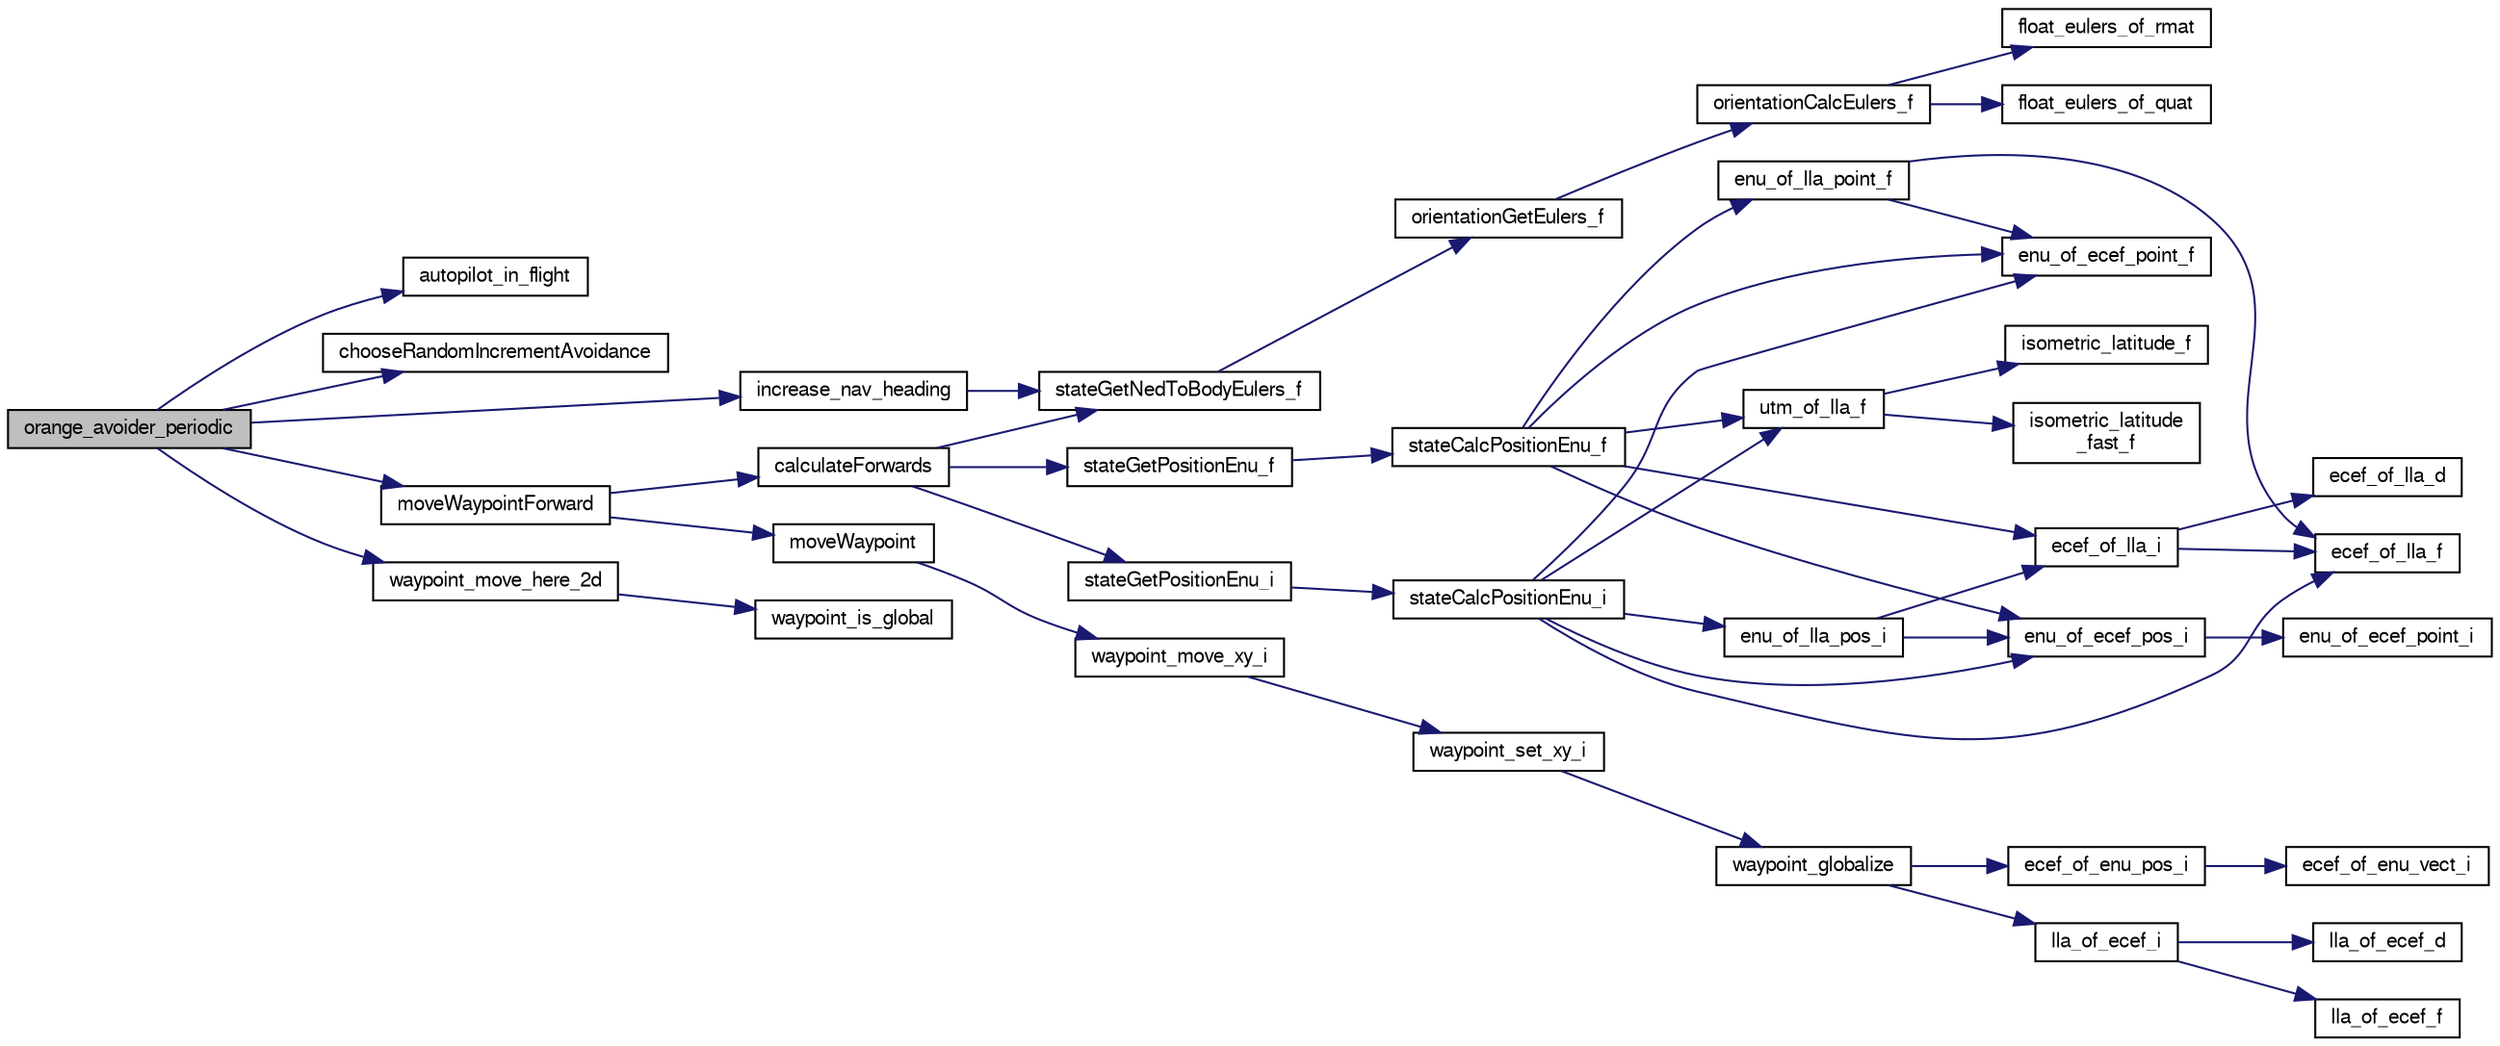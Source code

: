 digraph "orange_avoider_periodic"
{
  edge [fontname="FreeSans",fontsize="10",labelfontname="FreeSans",labelfontsize="10"];
  node [fontname="FreeSans",fontsize="10",shape=record];
  rankdir="LR";
  Node1 [label="orange_avoider_periodic",height=0.2,width=0.4,color="black", fillcolor="grey75", style="filled", fontcolor="black"];
  Node1 -> Node2 [color="midnightblue",fontsize="10",style="solid",fontname="FreeSans"];
  Node2 [label="autopilot_in_flight",height=0.2,width=0.4,color="black", fillcolor="white", style="filled",URL="$autopilot_8c.html#aa0968d46fbee148348a7e062afac69a6",tooltip="get in_flight flag "];
  Node1 -> Node3 [color="midnightblue",fontsize="10",style="solid",fontname="FreeSans"];
  Node3 [label="chooseRandomIncrementAvoidance",height=0.2,width=0.4,color="black", fillcolor="white", style="filled",URL="$orange__avoider_8c.html#a1296b3545ad39ed2510a2057a20dfb26"];
  Node1 -> Node4 [color="midnightblue",fontsize="10",style="solid",fontname="FreeSans"];
  Node4 [label="increase_nav_heading",height=0.2,width=0.4,color="black", fillcolor="white", style="filled",URL="$orange__avoider_8c.html#a96a92ea1c6dfdad4a05a641f6ffbd367"];
  Node4 -> Node5 [color="midnightblue",fontsize="10",style="solid",fontname="FreeSans"];
  Node5 [label="stateGetNedToBodyEulers_f",height=0.2,width=0.4,color="black", fillcolor="white", style="filled",URL="$group__state__attitude.html#ga9a5e6bac6e7d78e1b33430e73344615b",tooltip="Get vehicle body attitude euler angles (float). "];
  Node5 -> Node6 [color="midnightblue",fontsize="10",style="solid",fontname="FreeSans"];
  Node6 [label="orientationGetEulers_f",height=0.2,width=0.4,color="black", fillcolor="white", style="filled",URL="$group__math__orientation__representation.html#gaaae3838d0b45682d48257d5dbfff3030",tooltip="Get vehicle body attitude euler angles (float). "];
  Node6 -> Node7 [color="midnightblue",fontsize="10",style="solid",fontname="FreeSans"];
  Node7 [label="orientationCalcEulers_f",height=0.2,width=0.4,color="black", fillcolor="white", style="filled",URL="$group__math__orientation__representation.html#ga8b8bf1c74adb971f399f0dd4f84d9388"];
  Node7 -> Node8 [color="midnightblue",fontsize="10",style="solid",fontname="FreeSans"];
  Node8 [label="float_eulers_of_rmat",height=0.2,width=0.4,color="black", fillcolor="white", style="filled",URL="$group__math__algebra__float.html#gac568e7074d2732d1237f80898c1dfb76"];
  Node7 -> Node9 [color="midnightblue",fontsize="10",style="solid",fontname="FreeSans"];
  Node9 [label="float_eulers_of_quat",height=0.2,width=0.4,color="black", fillcolor="white", style="filled",URL="$group__math__algebra__float.html#gacd48accfe6eaac320b0d651d894e1db8",tooltip="euler rotation &#39;ZYX&#39; "];
  Node1 -> Node10 [color="midnightblue",fontsize="10",style="solid",fontname="FreeSans"];
  Node10 [label="moveWaypointForward",height=0.2,width=0.4,color="black", fillcolor="white", style="filled",URL="$orange__avoider_8c.html#a1ad9e2448e1e1040a067c17c503312e1"];
  Node10 -> Node11 [color="midnightblue",fontsize="10",style="solid",fontname="FreeSans"];
  Node11 [label="calculateForwards",height=0.2,width=0.4,color="black", fillcolor="white", style="filled",URL="$orange__avoider_8c.html#a68bd327e338d1660e1e041284c910ef1"];
  Node11 -> Node5 [color="midnightblue",fontsize="10",style="solid",fontname="FreeSans"];
  Node11 -> Node12 [color="midnightblue",fontsize="10",style="solid",fontname="FreeSans"];
  Node12 [label="stateGetPositionEnu_f",height=0.2,width=0.4,color="black", fillcolor="white", style="filled",URL="$group__state__position.html#ga545d479db45e1a9711e59736b6d1309b",tooltip="Get position in local ENU coordinates (float). "];
  Node12 -> Node13 [color="midnightblue",fontsize="10",style="solid",fontname="FreeSans"];
  Node13 [label="stateCalcPositionEnu_f",height=0.2,width=0.4,color="black", fillcolor="white", style="filled",URL="$group__state__position.html#ga718066acd9581365ca5c2aacb29130fd"];
  Node13 -> Node14 [color="midnightblue",fontsize="10",style="solid",fontname="FreeSans"];
  Node14 [label="enu_of_ecef_point_f",height=0.2,width=0.4,color="black", fillcolor="white", style="filled",URL="$pprz__geodetic__float_8c.html#a2a82ebdce90a3e41d54f72c5e787fcd0"];
  Node13 -> Node15 [color="midnightblue",fontsize="10",style="solid",fontname="FreeSans"];
  Node15 [label="enu_of_ecef_pos_i",height=0.2,width=0.4,color="black", fillcolor="white", style="filled",URL="$group__math__geodetic__int.html#ga710a45725431766f0a003ba93cb58a11",tooltip="Convert a ECEF position to local ENU. "];
  Node15 -> Node16 [color="midnightblue",fontsize="10",style="solid",fontname="FreeSans"];
  Node16 [label="enu_of_ecef_point_i",height=0.2,width=0.4,color="black", fillcolor="white", style="filled",URL="$group__math__geodetic__int.html#ga85bcbfc73a43b120465422ec55647573",tooltip="Convert a point from ECEF to local ENU. "];
  Node13 -> Node17 [color="midnightblue",fontsize="10",style="solid",fontname="FreeSans"];
  Node17 [label="enu_of_lla_point_f",height=0.2,width=0.4,color="black", fillcolor="white", style="filled",URL="$pprz__geodetic__float_8c.html#ab8d5cb7292ea74802e7a94e265c0703a"];
  Node17 -> Node18 [color="midnightblue",fontsize="10",style="solid",fontname="FreeSans"];
  Node18 [label="ecef_of_lla_f",height=0.2,width=0.4,color="black", fillcolor="white", style="filled",URL="$pprz__geodetic__float_8c.html#a65bc5ba8b61d014ca659035759cc001c"];
  Node17 -> Node14 [color="midnightblue",fontsize="10",style="solid",fontname="FreeSans"];
  Node13 -> Node19 [color="midnightblue",fontsize="10",style="solid",fontname="FreeSans"];
  Node19 [label="ecef_of_lla_i",height=0.2,width=0.4,color="black", fillcolor="white", style="filled",URL="$group__math__geodetic__int.html#ga386f7bf340618bf1454ca2a3b5086100",tooltip="Convert a LLA to ECEF. "];
  Node19 -> Node18 [color="midnightblue",fontsize="10",style="solid",fontname="FreeSans"];
  Node19 -> Node20 [color="midnightblue",fontsize="10",style="solid",fontname="FreeSans"];
  Node20 [label="ecef_of_lla_d",height=0.2,width=0.4,color="black", fillcolor="white", style="filled",URL="$group__math__geodetic__double.html#gae6608c48696daebf3382f08e655028d9"];
  Node13 -> Node21 [color="midnightblue",fontsize="10",style="solid",fontname="FreeSans"];
  Node21 [label="utm_of_lla_f",height=0.2,width=0.4,color="black", fillcolor="white", style="filled",URL="$pprz__geodetic__float_8c.html#af99d4775df518f30b741b49c26eceedd"];
  Node21 -> Node22 [color="midnightblue",fontsize="10",style="solid",fontname="FreeSans"];
  Node22 [label="isometric_latitude_f",height=0.2,width=0.4,color="black", fillcolor="white", style="filled",URL="$pprz__geodetic__float_8c.html#a25c5bd31de0ea0d0caf14a0d217ad3ea"];
  Node21 -> Node23 [color="midnightblue",fontsize="10",style="solid",fontname="FreeSans"];
  Node23 [label="isometric_latitude\l_fast_f",height=0.2,width=0.4,color="black", fillcolor="white", style="filled",URL="$pprz__geodetic__float_8c.html#a21ea1b369f7d4abd984fb89c488dde24"];
  Node11 -> Node24 [color="midnightblue",fontsize="10",style="solid",fontname="FreeSans"];
  Node24 [label="stateGetPositionEnu_i",height=0.2,width=0.4,color="black", fillcolor="white", style="filled",URL="$group__state__position.html#gaf326b26862d91ded4ee4e856a511df47",tooltip="Get position in local ENU coordinates (int). "];
  Node24 -> Node25 [color="midnightblue",fontsize="10",style="solid",fontname="FreeSans"];
  Node25 [label="stateCalcPositionEnu_i",height=0.2,width=0.4,color="black", fillcolor="white", style="filled",URL="$group__state__position.html#gaf61c3a86bc000852a2d27d5727ceaa91"];
  Node25 -> Node15 [color="midnightblue",fontsize="10",style="solid",fontname="FreeSans"];
  Node25 -> Node14 [color="midnightblue",fontsize="10",style="solid",fontname="FreeSans"];
  Node25 -> Node18 [color="midnightblue",fontsize="10",style="solid",fontname="FreeSans"];
  Node25 -> Node26 [color="midnightblue",fontsize="10",style="solid",fontname="FreeSans"];
  Node26 [label="enu_of_lla_pos_i",height=0.2,width=0.4,color="black", fillcolor="white", style="filled",URL="$group__math__geodetic__int.html#gae42bb4930966f1c362524f95bb5d7d6e",tooltip="Convert a point from LLA to local ENU. "];
  Node26 -> Node19 [color="midnightblue",fontsize="10",style="solid",fontname="FreeSans"];
  Node26 -> Node15 [color="midnightblue",fontsize="10",style="solid",fontname="FreeSans"];
  Node25 -> Node21 [color="midnightblue",fontsize="10",style="solid",fontname="FreeSans"];
  Node10 -> Node27 [color="midnightblue",fontsize="10",style="solid",fontname="FreeSans"];
  Node27 [label="moveWaypoint",height=0.2,width=0.4,color="black", fillcolor="white", style="filled",URL="$orange__avoider_8c.html#a4061206ff43dc37171197e87380ef155"];
  Node27 -> Node28 [color="midnightblue",fontsize="10",style="solid",fontname="FreeSans"];
  Node28 [label="waypoint_move_xy_i",height=0.2,width=0.4,color="black", fillcolor="white", style="filled",URL="$subsystems_2navigation_2waypoints_8c.html#a41c11ce8ceec9d5d0e4062c7040afcb5"];
  Node28 -> Node29 [color="midnightblue",fontsize="10",style="solid",fontname="FreeSans"];
  Node29 [label="waypoint_set_xy_i",height=0.2,width=0.4,color="black", fillcolor="white", style="filled",URL="$subsystems_2navigation_2waypoints_8c.html#a6458406c3ff4259882fa0b93991f3c1e",tooltip="Set only local XY coordinates of waypoint without update altitude. "];
  Node29 -> Node30 [color="midnightblue",fontsize="10",style="solid",fontname="FreeSans"];
  Node30 [label="waypoint_globalize",height=0.2,width=0.4,color="black", fillcolor="white", style="filled",URL="$subsystems_2navigation_2waypoints_8c.html#a10acece8582506367e9e9df3694bf31b",tooltip="update global LLA coordinates from its ENU coordinates "];
  Node30 -> Node31 [color="midnightblue",fontsize="10",style="solid",fontname="FreeSans"];
  Node31 [label="ecef_of_enu_pos_i",height=0.2,width=0.4,color="black", fillcolor="white", style="filled",URL="$group__math__geodetic__int.html#gaaeff7441301129ca712e828b9b4f474e",tooltip="Convert a local ENU position to ECEF. "];
  Node31 -> Node32 [color="midnightblue",fontsize="10",style="solid",fontname="FreeSans"];
  Node32 [label="ecef_of_enu_vect_i",height=0.2,width=0.4,color="black", fillcolor="white", style="filled",URL="$group__math__geodetic__int.html#gaabe6e63048c95afdffdd4a581dc5f2b8",tooltip="Rotate a vector from ENU to ECEF. "];
  Node30 -> Node33 [color="midnightblue",fontsize="10",style="solid",fontname="FreeSans"];
  Node33 [label="lla_of_ecef_i",height=0.2,width=0.4,color="black", fillcolor="white", style="filled",URL="$group__math__geodetic__int.html#gaea47a32071c2427f895fcb1df32c4e23",tooltip="Convert a ECEF to LLA. "];
  Node33 -> Node34 [color="midnightblue",fontsize="10",style="solid",fontname="FreeSans"];
  Node34 [label="lla_of_ecef_f",height=0.2,width=0.4,color="black", fillcolor="white", style="filled",URL="$pprz__geodetic__float_8c.html#adecd186d51b41b09f0cad928c0d2f68e"];
  Node33 -> Node35 [color="midnightblue",fontsize="10",style="solid",fontname="FreeSans"];
  Node35 [label="lla_of_ecef_d",height=0.2,width=0.4,color="black", fillcolor="white", style="filled",URL="$group__math__geodetic__double.html#ga9d3464ccabcd97db9fb4e1c7d25dfe16"];
  Node1 -> Node36 [color="midnightblue",fontsize="10",style="solid",fontname="FreeSans"];
  Node36 [label="waypoint_move_here_2d",height=0.2,width=0.4,color="black", fillcolor="white", style="filled",URL="$subsystems_2navigation_2waypoints_8c.html#aee9952d480ee0cfd47a28d4a9aeb9b61"];
  Node36 -> Node37 [color="midnightblue",fontsize="10",style="solid",fontname="FreeSans"];
  Node37 [label="waypoint_is_global",height=0.2,width=0.4,color="black", fillcolor="white", style="filled",URL="$subsystems_2navigation_2waypoints_8c.html#a4f584367219ec09db0e1df24c85e7a1b"];
}
